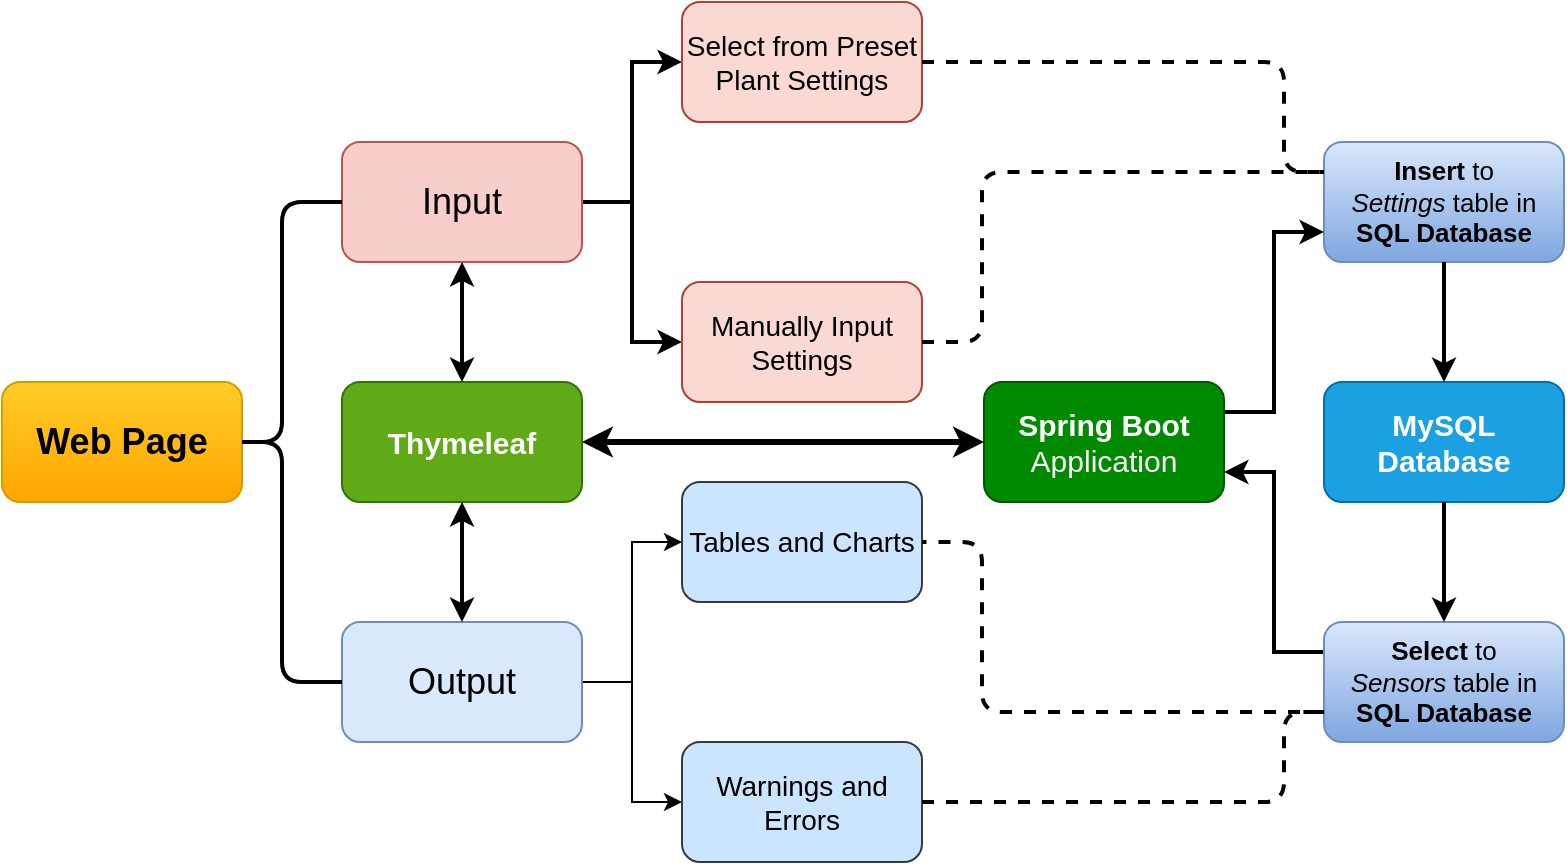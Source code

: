 <mxfile version="12.7.9" type="github">
  <diagram id="0NptSKcLtEnpgQ-AU4p9" name="Page-1">
    <mxGraphModel dx="1378" dy="658" grid="1" gridSize="10" guides="1" tooltips="1" connect="1" arrows="1" fold="1" page="1" pageScale="1" pageWidth="827" pageHeight="583" math="0" shadow="0">
      <root>
        <mxCell id="0" />
        <mxCell id="1" parent="0" />
        <mxCell id="iAvzfOgcvIdrf_tcBkFH-1" value="&lt;b&gt;&lt;font style=&quot;font-size: 18px&quot;&gt;Web Page&lt;/font&gt;&lt;/b&gt;" style="rounded=1;whiteSpace=wrap;html=1;fillColor=#ffcd28;strokeColor=#d79b00;gradientColor=#ffa500;" parent="1" vertex="1">
          <mxGeometry x="9" y="240" width="120" height="60" as="geometry" />
        </mxCell>
        <mxCell id="iAvzfOgcvIdrf_tcBkFH-2" value="Tables and Charts" style="rounded=1;whiteSpace=wrap;html=1;fontSize=14;fillColor=#cce5ff;strokeColor=#36393d;" parent="1" vertex="1">
          <mxGeometry x="349" y="290" width="120" height="60" as="geometry" />
        </mxCell>
        <mxCell id="ASFZTIkQ24ET85p-kiwr-31" style="edgeStyle=orthogonalEdgeStyle;rounded=0;orthogonalLoop=1;jettySize=auto;html=1;entryX=0;entryY=0.5;entryDx=0;entryDy=0;" edge="1" parent="1" source="iAvzfOgcvIdrf_tcBkFH-3" target="iAvzfOgcvIdrf_tcBkFH-2">
          <mxGeometry relative="1" as="geometry" />
        </mxCell>
        <mxCell id="ASFZTIkQ24ET85p-kiwr-32" style="edgeStyle=orthogonalEdgeStyle;rounded=0;orthogonalLoop=1;jettySize=auto;html=1;entryX=0;entryY=0.5;entryDx=0;entryDy=0;" edge="1" parent="1" source="iAvzfOgcvIdrf_tcBkFH-3" target="iAvzfOgcvIdrf_tcBkFH-5">
          <mxGeometry relative="1" as="geometry" />
        </mxCell>
        <mxCell id="iAvzfOgcvIdrf_tcBkFH-3" value="Output" style="rounded=1;whiteSpace=wrap;html=1;fontSize=18;fillColor=#dae8fc;strokeColor=#6c8ebf;" parent="1" vertex="1">
          <mxGeometry x="179" y="360" width="120" height="60" as="geometry" />
        </mxCell>
        <mxCell id="ASFZTIkQ24ET85p-kiwr-8" style="edgeStyle=orthogonalEdgeStyle;rounded=0;orthogonalLoop=1;jettySize=auto;html=1;entryX=0;entryY=0.5;entryDx=0;entryDy=0;strokeWidth=2;" edge="1" parent="1" source="iAvzfOgcvIdrf_tcBkFH-4" target="ASFZTIkQ24ET85p-kiwr-1">
          <mxGeometry relative="1" as="geometry" />
        </mxCell>
        <mxCell id="ASFZTIkQ24ET85p-kiwr-9" style="edgeStyle=orthogonalEdgeStyle;rounded=0;orthogonalLoop=1;jettySize=auto;html=1;entryX=0;entryY=0.5;entryDx=0;entryDy=0;strokeWidth=2;" edge="1" parent="1" source="iAvzfOgcvIdrf_tcBkFH-4" target="ASFZTIkQ24ET85p-kiwr-2">
          <mxGeometry relative="1" as="geometry" />
        </mxCell>
        <mxCell id="iAvzfOgcvIdrf_tcBkFH-4" value="Input" style="rounded=1;whiteSpace=wrap;html=1;fontSize=18;fillColor=#f8cecc;strokeColor=#b85450;" parent="1" vertex="1">
          <mxGeometry x="179" y="120" width="120" height="60" as="geometry" />
        </mxCell>
        <mxCell id="iAvzfOgcvIdrf_tcBkFH-5" value="Warnings and Errors" style="rounded=1;whiteSpace=wrap;html=1;fontSize=14;fillColor=#cce5ff;strokeColor=#36393d;" parent="1" vertex="1">
          <mxGeometry x="349" y="420" width="120" height="60" as="geometry" />
        </mxCell>
        <mxCell id="ASFZTIkQ24ET85p-kiwr-1" value="Select from Preset Plant Settings" style="rounded=1;whiteSpace=wrap;html=1;fontSize=14;fillColor=#fad9d5;strokeColor=#ae4132;" vertex="1" parent="1">
          <mxGeometry x="349" y="50" width="120" height="60" as="geometry" />
        </mxCell>
        <mxCell id="ASFZTIkQ24ET85p-kiwr-2" value="Manually Input Settings" style="rounded=1;whiteSpace=wrap;html=1;fontSize=14;fillColor=#fad9d5;strokeColor=#ae4132;" vertex="1" parent="1">
          <mxGeometry x="349" y="190" width="120" height="60" as="geometry" />
        </mxCell>
        <mxCell id="ASFZTIkQ24ET85p-kiwr-3" value="&lt;b style=&quot;font-size: 13px;&quot;&gt;Insert &lt;/b&gt;to &lt;i style=&quot;font-size: 13px;&quot;&gt;Settings&lt;/i&gt;&amp;nbsp;table in &lt;b style=&quot;font-size: 13px;&quot;&gt;SQL Database&lt;/b&gt;" style="rounded=1;whiteSpace=wrap;html=1;fontSize=13;gradientColor=#7ea6e0;fillColor=#dae8fc;strokeColor=#6c8ebf;" vertex="1" parent="1">
          <mxGeometry x="670" y="120" width="120" height="60" as="geometry" />
        </mxCell>
        <mxCell id="ASFZTIkQ24ET85p-kiwr-4" value="&lt;b style=&quot;font-size: 15px;&quot;&gt;Thymeleaf&lt;/b&gt;" style="rounded=1;whiteSpace=wrap;html=1;fontSize=15;fillColor=#60a917;strokeColor=#2D7600;fontColor=#ffffff;" vertex="1" parent="1">
          <mxGeometry x="179" y="240" width="120" height="60" as="geometry" />
        </mxCell>
        <mxCell id="ASFZTIkQ24ET85p-kiwr-36" style="edgeStyle=orthogonalEdgeStyle;rounded=0;orthogonalLoop=1;jettySize=auto;html=1;exitX=1;exitY=0.25;exitDx=0;exitDy=0;entryX=0;entryY=0.75;entryDx=0;entryDy=0;strokeWidth=2;" edge="1" parent="1" source="ASFZTIkQ24ET85p-kiwr-5" target="ASFZTIkQ24ET85p-kiwr-3">
          <mxGeometry relative="1" as="geometry" />
        </mxCell>
        <mxCell id="ASFZTIkQ24ET85p-kiwr-5" value="&lt;b style=&quot;font-size: 15px;&quot;&gt;Spring Boot&lt;/b&gt; Application" style="rounded=1;whiteSpace=wrap;html=1;fontSize=15;fillColor=#008a00;strokeColor=#005700;fontColor=#ffffff;" vertex="1" parent="1">
          <mxGeometry x="500" y="240" width="120" height="60" as="geometry" />
        </mxCell>
        <mxCell id="ASFZTIkQ24ET85p-kiwr-18" value="" style="endArrow=none;html=1;entryX=0;entryY=0.5;entryDx=0;entryDy=0;exitX=1;exitY=0.5;exitDx=0;exitDy=0;strokeWidth=2;" edge="1" parent="1" source="iAvzfOgcvIdrf_tcBkFH-1" target="iAvzfOgcvIdrf_tcBkFH-4">
          <mxGeometry width="50" height="50" relative="1" as="geometry">
            <mxPoint x="459" y="350" as="sourcePoint" />
            <mxPoint x="509" y="300" as="targetPoint" />
            <Array as="points">
              <mxPoint x="149" y="270" />
              <mxPoint x="149" y="150" />
            </Array>
          </mxGeometry>
        </mxCell>
        <mxCell id="ASFZTIkQ24ET85p-kiwr-19" value="" style="endArrow=none;html=1;entryX=1;entryY=0.5;entryDx=0;entryDy=0;exitX=0;exitY=0.5;exitDx=0;exitDy=0;strokeWidth=2;" edge="1" parent="1" source="iAvzfOgcvIdrf_tcBkFH-3" target="iAvzfOgcvIdrf_tcBkFH-1">
          <mxGeometry width="50" height="50" relative="1" as="geometry">
            <mxPoint x="29" y="460" as="sourcePoint" />
            <mxPoint x="79" y="410" as="targetPoint" />
            <Array as="points">
              <mxPoint x="149" y="390" />
              <mxPoint x="149" y="270" />
            </Array>
          </mxGeometry>
        </mxCell>
        <mxCell id="ASFZTIkQ24ET85p-kiwr-20" value="" style="endArrow=classic;startArrow=classic;html=1;entryX=0.5;entryY=1;entryDx=0;entryDy=0;exitX=0.5;exitY=0;exitDx=0;exitDy=0;strokeWidth=2;" edge="1" parent="1" source="ASFZTIkQ24ET85p-kiwr-4" target="iAvzfOgcvIdrf_tcBkFH-4">
          <mxGeometry width="50" height="50" relative="1" as="geometry">
            <mxPoint x="459" y="350" as="sourcePoint" />
            <mxPoint x="509" y="300" as="targetPoint" />
          </mxGeometry>
        </mxCell>
        <mxCell id="ASFZTIkQ24ET85p-kiwr-21" value="" style="endArrow=classic;startArrow=classic;html=1;entryX=0.5;entryY=1;entryDx=0;entryDy=0;exitX=0.5;exitY=0;exitDx=0;exitDy=0;strokeWidth=2;" edge="1" parent="1" source="iAvzfOgcvIdrf_tcBkFH-3" target="ASFZTIkQ24ET85p-kiwr-4">
          <mxGeometry width="50" height="50" relative="1" as="geometry">
            <mxPoint x="219" y="360" as="sourcePoint" />
            <mxPoint x="269" y="310" as="targetPoint" />
          </mxGeometry>
        </mxCell>
        <mxCell id="ASFZTIkQ24ET85p-kiwr-37" style="edgeStyle=orthogonalEdgeStyle;rounded=0;orthogonalLoop=1;jettySize=auto;html=1;exitX=0;exitY=0.25;exitDx=0;exitDy=0;entryX=1;entryY=0.75;entryDx=0;entryDy=0;strokeWidth=2;" edge="1" parent="1" source="ASFZTIkQ24ET85p-kiwr-24" target="ASFZTIkQ24ET85p-kiwr-5">
          <mxGeometry relative="1" as="geometry" />
        </mxCell>
        <mxCell id="ASFZTIkQ24ET85p-kiwr-24" value="&lt;b style=&quot;font-size: 13px;&quot;&gt;Select &lt;/b&gt;to &lt;i style=&quot;font-size: 13px;&quot;&gt;Sensors&amp;nbsp;&lt;/i&gt;table in &lt;b style=&quot;font-size: 13px;&quot;&gt;SQL Database&lt;/b&gt;" style="rounded=1;whiteSpace=wrap;html=1;fontSize=13;gradientColor=#7ea6e0;fillColor=#dae8fc;strokeColor=#6c8ebf;" vertex="1" parent="1">
          <mxGeometry x="670" y="360" width="120" height="60" as="geometry" />
        </mxCell>
        <mxCell id="ASFZTIkQ24ET85p-kiwr-30" value="" style="endArrow=classic;startArrow=classic;html=1;exitX=1;exitY=0.5;exitDx=0;exitDy=0;entryX=0;entryY=0.5;entryDx=0;entryDy=0;strokeWidth=3;" edge="1" parent="1" source="ASFZTIkQ24ET85p-kiwr-4" target="ASFZTIkQ24ET85p-kiwr-5">
          <mxGeometry width="50" height="50" relative="1" as="geometry">
            <mxPoint x="569" y="480" as="sourcePoint" />
            <mxPoint x="619" y="430" as="targetPoint" />
          </mxGeometry>
        </mxCell>
        <mxCell id="ASFZTIkQ24ET85p-kiwr-38" value="" style="endArrow=none;dashed=1;html=1;entryX=0;entryY=0.75;entryDx=0;entryDy=0;exitX=1;exitY=0.5;exitDx=0;exitDy=0;strokeWidth=2;" edge="1" parent="1" source="iAvzfOgcvIdrf_tcBkFH-5" target="ASFZTIkQ24ET85p-kiwr-24">
          <mxGeometry width="50" height="50" relative="1" as="geometry">
            <mxPoint x="529" y="530" as="sourcePoint" />
            <mxPoint x="579" y="480" as="targetPoint" />
            <Array as="points">
              <mxPoint x="650" y="450" />
              <mxPoint x="650" y="405" />
            </Array>
          </mxGeometry>
        </mxCell>
        <mxCell id="ASFZTIkQ24ET85p-kiwr-39" value="" style="endArrow=none;dashed=1;html=1;entryX=1;entryY=0.5;entryDx=0;entryDy=0;exitX=0;exitY=0.75;exitDx=0;exitDy=0;strokeWidth=2;" edge="1" parent="1" source="ASFZTIkQ24ET85p-kiwr-24" target="iAvzfOgcvIdrf_tcBkFH-2">
          <mxGeometry width="50" height="50" relative="1" as="geometry">
            <mxPoint x="719" y="540" as="sourcePoint" />
            <mxPoint x="769" y="490" as="targetPoint" />
            <Array as="points">
              <mxPoint x="499" y="405" />
              <mxPoint x="499" y="320" />
            </Array>
          </mxGeometry>
        </mxCell>
        <mxCell id="ASFZTIkQ24ET85p-kiwr-40" value="" style="endArrow=none;dashed=1;html=1;exitX=1;exitY=0.5;exitDx=0;exitDy=0;entryX=0;entryY=0.25;entryDx=0;entryDy=0;strokeWidth=2;" edge="1" parent="1" source="ASFZTIkQ24ET85p-kiwr-2" target="ASFZTIkQ24ET85p-kiwr-3">
          <mxGeometry width="50" height="50" relative="1" as="geometry">
            <mxPoint x="499" y="160" as="sourcePoint" />
            <mxPoint x="549" y="110" as="targetPoint" />
            <Array as="points">
              <mxPoint x="499" y="220" />
              <mxPoint x="499" y="135" />
            </Array>
          </mxGeometry>
        </mxCell>
        <mxCell id="ASFZTIkQ24ET85p-kiwr-41" value="" style="endArrow=none;dashed=1;html=1;exitX=1;exitY=0.5;exitDx=0;exitDy=0;entryX=0;entryY=0.25;entryDx=0;entryDy=0;strokeWidth=2;" edge="1" parent="1" source="ASFZTIkQ24ET85p-kiwr-1" target="ASFZTIkQ24ET85p-kiwr-3">
          <mxGeometry width="50" height="50" relative="1" as="geometry">
            <mxPoint x="550" y="110" as="sourcePoint" />
            <mxPoint x="600" y="60" as="targetPoint" />
            <Array as="points">
              <mxPoint x="650" y="80" />
              <mxPoint x="650" y="135" />
            </Array>
          </mxGeometry>
        </mxCell>
        <mxCell id="ASFZTIkQ24ET85p-kiwr-42" value="&lt;b&gt;MySQL Database&lt;/b&gt;" style="rounded=1;whiteSpace=wrap;html=1;fontSize=15;fillColor=#1ba1e2;strokeColor=#006EAF;fontColor=#ffffff;" vertex="1" parent="1">
          <mxGeometry x="670" y="240" width="120" height="60" as="geometry" />
        </mxCell>
        <mxCell id="ASFZTIkQ24ET85p-kiwr-44" value="" style="endArrow=classic;html=1;strokeWidth=2;fontSize=13;exitX=0.5;exitY=1;exitDx=0;exitDy=0;entryX=0.5;entryY=0;entryDx=0;entryDy=0;" edge="1" parent="1" source="ASFZTIkQ24ET85p-kiwr-3" target="ASFZTIkQ24ET85p-kiwr-42">
          <mxGeometry width="50" height="50" relative="1" as="geometry">
            <mxPoint x="720" y="250" as="sourcePoint" />
            <mxPoint x="770" y="200" as="targetPoint" />
          </mxGeometry>
        </mxCell>
        <mxCell id="ASFZTIkQ24ET85p-kiwr-45" value="" style="endArrow=classic;html=1;strokeWidth=2;fontSize=13;entryX=0.5;entryY=0;entryDx=0;entryDy=0;exitX=0.5;exitY=1;exitDx=0;exitDy=0;" edge="1" parent="1" source="ASFZTIkQ24ET85p-kiwr-42" target="ASFZTIkQ24ET85p-kiwr-24">
          <mxGeometry width="50" height="50" relative="1" as="geometry">
            <mxPoint x="710" y="530" as="sourcePoint" />
            <mxPoint x="760" y="480" as="targetPoint" />
          </mxGeometry>
        </mxCell>
      </root>
    </mxGraphModel>
  </diagram>
</mxfile>
